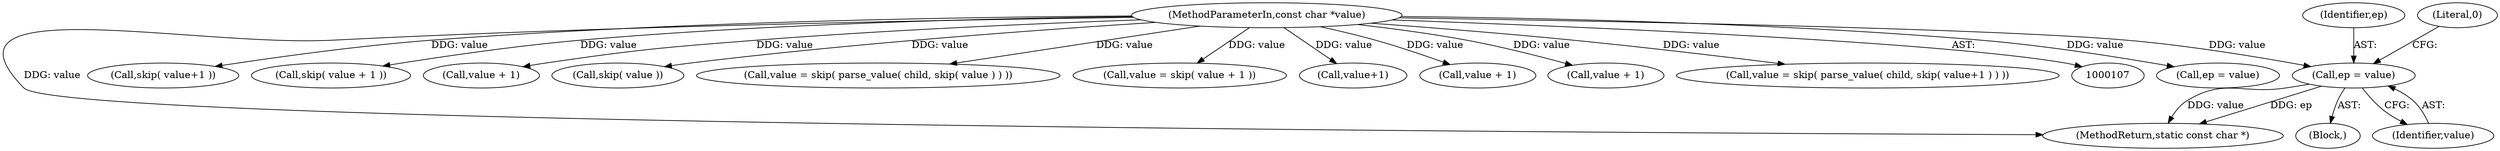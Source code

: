 digraph "1_iperf_91f2fa59e8ed80dfbf400add0164ee0e508e412a_35@pointer" {
"1000118" [label="(Call,ep = value)"];
"1000109" [label="(MethodParameterIn,const char *value)"];
"1000214" [label="(Call,ep = value)"];
"1000109" [label="(MethodParameterIn,const char *value)"];
"1000219" [label="(MethodReturn,static const char *)"];
"1000199" [label="(Call,skip( value+1 ))"];
"1000117" [label="(Block,)"];
"1000118" [label="(Call,ep = value)"];
"1000130" [label="(Call,skip( value + 1 ))"];
"1000131" [label="(Call,value + 1)"];
"1000120" [label="(Identifier,value)"];
"1000119" [label="(Identifier,ep)"];
"1000161" [label="(Call,skip( value ))"];
"1000156" [label="(Call,value = skip( parse_value( child, skip( value ) ) ))"];
"1000128" [label="(Call,value = skip( value + 1 ))"];
"1000200" [label="(Call,value+1)"];
"1000211" [label="(Call,value + 1)"];
"1000140" [label="(Call,value + 1)"];
"1000194" [label="(Call,value = skip( parse_value( child, skip( value+1 ) ) ))"];
"1000122" [label="(Literal,0)"];
"1000118" -> "1000117"  [label="AST: "];
"1000118" -> "1000120"  [label="CFG: "];
"1000119" -> "1000118"  [label="AST: "];
"1000120" -> "1000118"  [label="AST: "];
"1000122" -> "1000118"  [label="CFG: "];
"1000118" -> "1000219"  [label="DDG: ep"];
"1000118" -> "1000219"  [label="DDG: value"];
"1000109" -> "1000118"  [label="DDG: value"];
"1000109" -> "1000107"  [label="AST: "];
"1000109" -> "1000219"  [label="DDG: value"];
"1000109" -> "1000128"  [label="DDG: value"];
"1000109" -> "1000130"  [label="DDG: value"];
"1000109" -> "1000131"  [label="DDG: value"];
"1000109" -> "1000140"  [label="DDG: value"];
"1000109" -> "1000156"  [label="DDG: value"];
"1000109" -> "1000161"  [label="DDG: value"];
"1000109" -> "1000194"  [label="DDG: value"];
"1000109" -> "1000199"  [label="DDG: value"];
"1000109" -> "1000200"  [label="DDG: value"];
"1000109" -> "1000211"  [label="DDG: value"];
"1000109" -> "1000214"  [label="DDG: value"];
}
